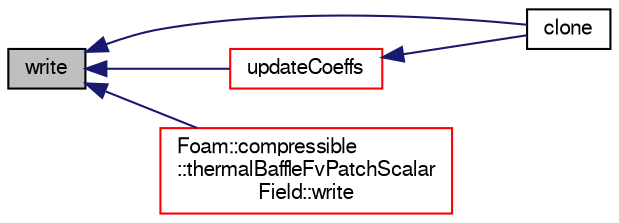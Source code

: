 digraph "write"
{
  bgcolor="transparent";
  edge [fontname="FreeSans",fontsize="10",labelfontname="FreeSans",labelfontsize="10"];
  node [fontname="FreeSans",fontsize="10",shape=record];
  rankdir="LR";
  Node1318 [label="write",height=0.2,width=0.4,color="black", fillcolor="grey75", style="filled", fontcolor="black"];
  Node1318 -> Node1319 [dir="back",color="midnightblue",fontsize="10",style="solid",fontname="FreeSans"];
  Node1319 [label="clone",height=0.2,width=0.4,color="black",URL="$a30806.html#a617bc55e78cf53196df9217431e5aa96",tooltip="Construct and return a clone setting internal field reference. "];
  Node1318 -> Node1320 [dir="back",color="midnightblue",fontsize="10",style="solid",fontname="FreeSans"];
  Node1320 [label="updateCoeffs",height=0.2,width=0.4,color="red",URL="$a30806.html#a7e24eafac629d3733181cd942d4c902f",tooltip="Update the coefficients associated with the patch field. "];
  Node1320 -> Node1319 [dir="back",color="midnightblue",fontsize="10",style="solid",fontname="FreeSans"];
  Node1318 -> Node1323 [dir="back",color="midnightblue",fontsize="10",style="solid",fontname="FreeSans"];
  Node1323 [label="Foam::compressible\l::thermalBaffleFvPatchScalar\lField::write",height=0.2,width=0.4,color="red",URL="$a29186.html#a293fdfec8bdfbd5c3913ab4c9f3454ff",tooltip="Write. "];
}
